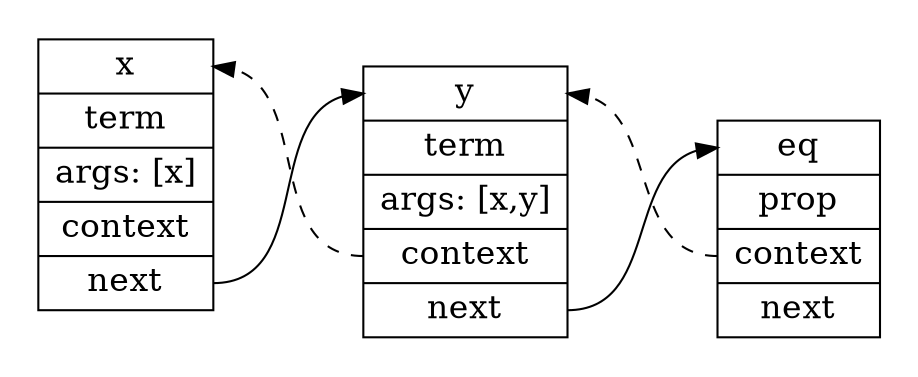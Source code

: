 digraph g {
        graph [rankdir="LR", center=true, margin=0.2, nodesep=1, ranksep=1];
        node [fontsize="16",
              shape="record", width=1, height=1, fixedsize=false];
        "line0" [label = "<head>x|term|args: [x]|<context>context|<next>next"];
        "line1" [label = "<head>y|term|args: [x,y]|<context>context|<next>next"];
        "line2" [label = "<head>eq|prop|<context>context|<next>next"];
        "line0":next -> "line1":head;
        "line1":next -> "line2":head;
        "line1":context -> "line0":head [style="dashed"];
        "line2":context -> "line1":head [style="dashed"];
}